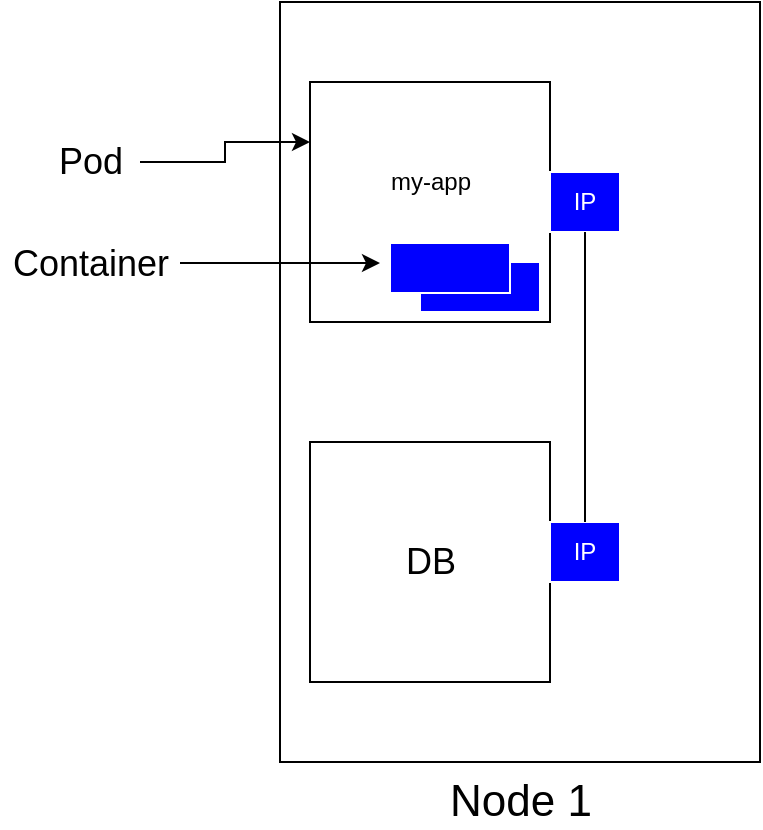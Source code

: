 <mxfile version="13.10.2" type="device" pages="10"><diagram id="nu_2Zt1Cgtsvin1xUG_d" name="Pod"><mxGraphModel dx="612" dy="1122" grid="1" gridSize="10" guides="1" tooltips="1" connect="1" arrows="1" fold="1" page="1" pageScale="1" pageWidth="1600" pageHeight="900" math="0" shadow="0"><root><mxCell id="0"/><mxCell id="1" parent="0"/><mxCell id="3uhYeeTE8cP2KNhEhZlW-1" value="" style="rounded=0;whiteSpace=wrap;html=1;" parent="1" vertex="1"><mxGeometry x="160" y="90" width="240" height="380" as="geometry"/></mxCell><mxCell id="3uhYeeTE8cP2KNhEhZlW-2" value="&lt;font style=&quot;font-size: 22px&quot;&gt;Node 1&lt;/font&gt;" style="text;html=1;align=center;verticalAlign=middle;resizable=0;points=[];autosize=1;" parent="1" vertex="1"><mxGeometry x="235" y="480" width="90" height="20" as="geometry"/></mxCell><mxCell id="3uhYeeTE8cP2KNhEhZlW-3" value="" style="rounded=0;whiteSpace=wrap;html=1;" parent="1" vertex="1"><mxGeometry x="175" y="310" width="120" height="120" as="geometry"/></mxCell><mxCell id="3uhYeeTE8cP2KNhEhZlW-4" value="" style="rounded=0;whiteSpace=wrap;html=1;" parent="1" vertex="1"><mxGeometry x="175" y="130" width="120" height="120" as="geometry"/></mxCell><mxCell id="3uhYeeTE8cP2KNhEhZlW-6" style="edgeStyle=orthogonalEdgeStyle;rounded=0;orthogonalLoop=1;jettySize=auto;html=1;entryX=0;entryY=0.25;entryDx=0;entryDy=0;" parent="1" source="3uhYeeTE8cP2KNhEhZlW-5" target="3uhYeeTE8cP2KNhEhZlW-4" edge="1"><mxGeometry relative="1" as="geometry"/></mxCell><mxCell id="3uhYeeTE8cP2KNhEhZlW-5" value="&lt;font style=&quot;font-size: 18px&quot;&gt;Pod&lt;/font&gt;" style="text;html=1;align=center;verticalAlign=middle;resizable=0;points=[];autosize=1;" parent="1" vertex="1"><mxGeometry x="40" y="160" width="50" height="20" as="geometry"/></mxCell><mxCell id="3uhYeeTE8cP2KNhEhZlW-8" value="my-app" style="text;html=1;align=center;verticalAlign=middle;resizable=0;points=[];autosize=1;" parent="1" vertex="1"><mxGeometry x="205" y="170" width="60" height="20" as="geometry"/></mxCell><mxCell id="3uhYeeTE8cP2KNhEhZlW-10" style="edgeStyle=orthogonalEdgeStyle;rounded=0;orthogonalLoop=1;jettySize=auto;html=1;" parent="1" source="3uhYeeTE8cP2KNhEhZlW-9" edge="1"><mxGeometry relative="1" as="geometry"><mxPoint x="210" y="220.5" as="targetPoint"/></mxGeometry></mxCell><mxCell id="3uhYeeTE8cP2KNhEhZlW-9" value="&lt;font style=&quot;font-size: 18px&quot;&gt;Container&lt;/font&gt;" style="text;html=1;align=center;verticalAlign=middle;resizable=0;points=[];autosize=1;" parent="1" vertex="1"><mxGeometry x="20" y="210.5" width="90" height="20" as="geometry"/></mxCell><mxCell id="3uhYeeTE8cP2KNhEhZlW-11" value="&lt;font style=&quot;font-size: 18px&quot;&gt;DB&lt;/font&gt;" style="text;html=1;align=center;verticalAlign=middle;resizable=0;points=[];autosize=1;" parent="1" vertex="1"><mxGeometry x="215" y="360" width="40" height="20" as="geometry"/></mxCell><mxCell id="3uhYeeTE8cP2KNhEhZlW-12" value="&lt;font color=&quot;#ffffff&quot;&gt;IP&lt;/font&gt;" style="rounded=0;whiteSpace=wrap;html=1;fillColor=#0000FF;strokeColor=#FFFFFF;" parent="1" vertex="1"><mxGeometry x="295" y="350" width="35" height="30" as="geometry"/></mxCell><mxCell id="3uhYeeTE8cP2KNhEhZlW-13" value="&lt;font color=&quot;#ffffff&quot;&gt;IP&lt;/font&gt;" style="rounded=0;whiteSpace=wrap;html=1;fillColor=#0000FF;strokeColor=#FFFFFF;" parent="1" vertex="1"><mxGeometry x="295" y="175" width="35" height="30" as="geometry"/></mxCell><mxCell id="3uhYeeTE8cP2KNhEhZlW-14" value="" style="endArrow=none;html=1;entryX=0.5;entryY=1;entryDx=0;entryDy=0;exitX=0.5;exitY=0;exitDx=0;exitDy=0;" parent="1" source="3uhYeeTE8cP2KNhEhZlW-12" target="3uhYeeTE8cP2KNhEhZlW-13" edge="1"><mxGeometry width="50" height="50" relative="1" as="geometry"><mxPoint x="160" y="590" as="sourcePoint"/><mxPoint x="210" y="540" as="targetPoint"/></mxGeometry></mxCell><mxCell id="3uhYeeTE8cP2KNhEhZlW-15" value="" style="rounded=0;whiteSpace=wrap;html=1;strokeColor=#FFFFFF;fillColor=#0000FF;" parent="1" vertex="1"><mxGeometry x="230" y="220" width="60" height="25" as="geometry"/></mxCell><mxCell id="3uhYeeTE8cP2KNhEhZlW-16" value="" style="rounded=0;whiteSpace=wrap;html=1;strokeColor=#FFFFFF;fillColor=#0000FF;" parent="1" vertex="1"><mxGeometry x="215" y="210.5" width="60" height="25" as="geometry"/></mxCell></root></mxGraphModel></diagram><diagram id="DpU-hu4Yz6LxIYIH7ikZ" name="Service Basic"><mxGraphModel dx="510" dy="860" grid="1" gridSize="10" guides="1" tooltips="1" connect="1" arrows="1" fold="1" page="1" pageScale="1" pageWidth="1600" pageHeight="900" math="0" shadow="0"><root><mxCell id="mchZzIzu-SMfeW62Yoym-0"/><mxCell id="mchZzIzu-SMfeW62Yoym-1" parent="mchZzIzu-SMfeW62Yoym-0"/><mxCell id="pC9WNcIZim0T3qKaktYi-0" value="" style="rounded=0;whiteSpace=wrap;html=1;" parent="mchZzIzu-SMfeW62Yoym-1" vertex="1"><mxGeometry x="160" y="90" width="240" height="380" as="geometry"/></mxCell><mxCell id="pC9WNcIZim0T3qKaktYi-1" value="&lt;font style=&quot;font-size: 22px&quot;&gt;Node 1&lt;/font&gt;" style="text;html=1;align=center;verticalAlign=middle;resizable=0;points=[];autosize=1;" parent="mchZzIzu-SMfeW62Yoym-1" vertex="1"><mxGeometry x="235" y="480" width="90" height="20" as="geometry"/></mxCell><mxCell id="pC9WNcIZim0T3qKaktYi-2" value="" style="rounded=0;whiteSpace=wrap;html=1;" parent="mchZzIzu-SMfeW62Yoym-1" vertex="1"><mxGeometry x="175" y="320" width="120" height="120" as="geometry"/></mxCell><mxCell id="pC9WNcIZim0T3qKaktYi-3" value="" style="rounded=0;whiteSpace=wrap;html=1;" parent="mchZzIzu-SMfeW62Yoym-1" vertex="1"><mxGeometry x="175" y="130" width="120" height="120" as="geometry"/></mxCell><mxCell id="pC9WNcIZim0T3qKaktYi-4" value="my-app" style="text;html=1;align=center;verticalAlign=middle;resizable=0;points=[];autosize=1;" parent="mchZzIzu-SMfeW62Yoym-1" vertex="1"><mxGeometry x="205" y="170" width="60" height="20" as="geometry"/></mxCell><mxCell id="pC9WNcIZim0T3qKaktYi-5" value="&lt;font style=&quot;font-size: 18px&quot;&gt;DB&lt;/font&gt;" style="text;html=1;align=center;verticalAlign=middle;resizable=0;points=[];autosize=1;" parent="mchZzIzu-SMfeW62Yoym-1" vertex="1"><mxGeometry x="215" y="380" width="40" height="20" as="geometry"/></mxCell><mxCell id="pC9WNcIZim0T3qKaktYi-6" value="&lt;font color=&quot;#ffffff&quot;&gt;Service&lt;/font&gt;" style="rounded=0;whiteSpace=wrap;html=1;fillColor=#0000FF;strokeColor=#FFFFFF;" parent="mchZzIzu-SMfeW62Yoym-1" vertex="1"><mxGeometry x="295" y="380" width="75" height="30" as="geometry"/></mxCell><mxCell id="pC9WNcIZim0T3qKaktYi-7" value="&lt;font color=&quot;#ffffff&quot;&gt;Service&lt;/font&gt;" style="rounded=0;whiteSpace=wrap;html=1;fillColor=#0000FF;strokeColor=#FFFFFF;" parent="mchZzIzu-SMfeW62Yoym-1" vertex="1"><mxGeometry x="295" y="200" width="75" height="30" as="geometry"/></mxCell><mxCell id="pC9WNcIZim0T3qKaktYi-8" value="" style="endArrow=none;html=1;entryX=0.5;entryY=1;entryDx=0;entryDy=0;exitX=0.5;exitY=0;exitDx=0;exitDy=0;" parent="mchZzIzu-SMfeW62Yoym-1" source="pC9WNcIZim0T3qKaktYi-6" target="pC9WNcIZim0T3qKaktYi-7" edge="1"><mxGeometry width="50" height="50" relative="1" as="geometry"><mxPoint x="160" y="590" as="sourcePoint"/><mxPoint x="210" y="540" as="targetPoint"/></mxGeometry></mxCell><mxCell id="pC9WNcIZim0T3qKaktYi-9" value="" style="rounded=0;whiteSpace=wrap;html=1;strokeColor=#FFFFFF;fillColor=#0000FF;" parent="mchZzIzu-SMfeW62Yoym-1" vertex="1"><mxGeometry x="230" y="220" width="60" height="25" as="geometry"/></mxCell><mxCell id="pC9WNcIZim0T3qKaktYi-10" value="" style="rounded=0;whiteSpace=wrap;html=1;strokeColor=#FFFFFF;fillColor=#0000FF;" parent="mchZzIzu-SMfeW62Yoym-1" vertex="1"><mxGeometry x="215" y="210.5" width="60" height="25" as="geometry"/></mxCell></root></mxGraphModel></diagram><diagram id="Hcn-A7_GYG-kb_t16brF" name="External-Ingress"><mxGraphModel dx="437" dy="737" grid="1" gridSize="10" guides="1" tooltips="1" connect="1" arrows="1" fold="1" page="1" pageScale="1" pageWidth="827" pageHeight="1169" math="0" shadow="0"><root><mxCell id="J1N5CHHCmE-gs4_7NwSk-0"/><mxCell id="J1N5CHHCmE-gs4_7NwSk-1" parent="J1N5CHHCmE-gs4_7NwSk-0"/><mxCell id="B8od2Dnh5m9Nza1yFN-H-0" value="" style="rounded=0;whiteSpace=wrap;html=1;" vertex="1" parent="J1N5CHHCmE-gs4_7NwSk-1"><mxGeometry x="160" y="90" width="240" height="380" as="geometry"/></mxCell><mxCell id="B8od2Dnh5m9Nza1yFN-H-1" value="&lt;font style=&quot;font-size: 22px&quot;&gt;Node 1&lt;/font&gt;" style="text;html=1;align=center;verticalAlign=middle;resizable=0;points=[];autosize=1;" vertex="1" parent="J1N5CHHCmE-gs4_7NwSk-1"><mxGeometry x="235" y="480" width="90" height="20" as="geometry"/></mxCell><mxCell id="B8od2Dnh5m9Nza1yFN-H-2" value="" style="rounded=0;whiteSpace=wrap;html=1;" vertex="1" parent="J1N5CHHCmE-gs4_7NwSk-1"><mxGeometry x="175" y="320" width="120" height="120" as="geometry"/></mxCell><mxCell id="B8od2Dnh5m9Nza1yFN-H-3" value="" style="rounded=0;whiteSpace=wrap;html=1;" vertex="1" parent="J1N5CHHCmE-gs4_7NwSk-1"><mxGeometry x="175" y="130" width="120" height="120" as="geometry"/></mxCell><mxCell id="B8od2Dnh5m9Nza1yFN-H-4" value="my-app" style="text;html=1;align=center;verticalAlign=middle;resizable=0;points=[];autosize=1;" vertex="1" parent="J1N5CHHCmE-gs4_7NwSk-1"><mxGeometry x="205" y="170" width="60" height="20" as="geometry"/></mxCell><mxCell id="B8od2Dnh5m9Nza1yFN-H-5" value="&lt;font style=&quot;font-size: 18px&quot;&gt;DB&lt;/font&gt;" style="text;html=1;align=center;verticalAlign=middle;resizable=0;points=[];autosize=1;" vertex="1" parent="J1N5CHHCmE-gs4_7NwSk-1"><mxGeometry x="215" y="380" width="40" height="20" as="geometry"/></mxCell><mxCell id="B8od2Dnh5m9Nza1yFN-H-6" value="&lt;font color=&quot;#ffffff&quot;&gt;Service&lt;/font&gt;" style="rounded=0;whiteSpace=wrap;html=1;fillColor=#0000FF;strokeColor=#FFFFFF;" vertex="1" parent="J1N5CHHCmE-gs4_7NwSk-1"><mxGeometry x="295" y="380" width="75" height="30" as="geometry"/></mxCell><mxCell id="B8od2Dnh5m9Nza1yFN-H-13" style="edgeStyle=orthogonalEdgeStyle;rounded=0;orthogonalLoop=1;jettySize=auto;html=1;exitX=0.5;exitY=0;exitDx=0;exitDy=0;entryX=0.5;entryY=1;entryDx=0;entryDy=0;endArrow=none;endFill=0;" edge="1" parent="J1N5CHHCmE-gs4_7NwSk-1" source="B8od2Dnh5m9Nza1yFN-H-7" target="B8od2Dnh5m9Nza1yFN-H-11"><mxGeometry relative="1" as="geometry"/></mxCell><mxCell id="B8od2Dnh5m9Nza1yFN-H-7" value="&lt;font color=&quot;#ffffff&quot;&gt;Service&lt;/font&gt;" style="rounded=0;whiteSpace=wrap;html=1;fillColor=#0000FF;strokeColor=#FFFFFF;" vertex="1" parent="J1N5CHHCmE-gs4_7NwSk-1"><mxGeometry x="295" y="200" width="75" height="30" as="geometry"/></mxCell><mxCell id="B8od2Dnh5m9Nza1yFN-H-8" value="" style="endArrow=none;html=1;entryX=0.5;entryY=1;entryDx=0;entryDy=0;exitX=0.5;exitY=0;exitDx=0;exitDy=0;" edge="1" parent="J1N5CHHCmE-gs4_7NwSk-1" source="B8od2Dnh5m9Nza1yFN-H-6" target="B8od2Dnh5m9Nza1yFN-H-7"><mxGeometry width="50" height="50" relative="1" as="geometry"><mxPoint x="160" y="590" as="sourcePoint"/><mxPoint x="210" y="540" as="targetPoint"/></mxGeometry></mxCell><mxCell id="B8od2Dnh5m9Nza1yFN-H-9" value="" style="rounded=0;whiteSpace=wrap;html=1;strokeColor=#FFFFFF;fillColor=#0000FF;" vertex="1" parent="J1N5CHHCmE-gs4_7NwSk-1"><mxGeometry x="230" y="220" width="60" height="25" as="geometry"/></mxCell><mxCell id="B8od2Dnh5m9Nza1yFN-H-10" value="" style="rounded=0;whiteSpace=wrap;html=1;strokeColor=#FFFFFF;fillColor=#0000FF;" vertex="1" parent="J1N5CHHCmE-gs4_7NwSk-1"><mxGeometry x="215" y="210.5" width="60" height="25" as="geometry"/></mxCell><mxCell id="B8od2Dnh5m9Nza1yFN-H-11" value="&lt;font color=&quot;#ffffff&quot;&gt;Ingress&lt;/font&gt;" style="rounded=0;whiteSpace=wrap;html=1;fillColor=#0000FF;strokeColor=#FFFFFF;" vertex="1" parent="J1N5CHHCmE-gs4_7NwSk-1"><mxGeometry x="295" y="70" width="75" height="30" as="geometry"/></mxCell></root></mxGraphModel></diagram><diagram id="7ZoqlEyhZZDHXbOmwBMS" name="Volumes"><mxGraphModel dx="1224" dy="2064" grid="1" gridSize="10" guides="1" tooltips="1" connect="1" arrows="1" fold="1" page="1" pageScale="1" pageWidth="1600" pageHeight="900" math="0" shadow="0"><root><mxCell id="GsITCcN7z3cml3QOR919-0"/><mxCell id="GsITCcN7z3cml3QOR919-1" parent="GsITCcN7z3cml3QOR919-0"/><mxCell id="MMTjJOnMmKFM3Hpi_VoZ-0" value="" style="rounded=0;whiteSpace=wrap;html=1;" parent="GsITCcN7z3cml3QOR919-1" vertex="1"><mxGeometry x="160" y="180" width="360" height="510" as="geometry"/></mxCell><mxCell id="MMTjJOnMmKFM3Hpi_VoZ-1" value="&lt;font style=&quot;font-size: 36px&quot;&gt;Node 1&lt;/font&gt;" style="text;html=1;align=center;verticalAlign=middle;resizable=0;points=[];autosize=1;" parent="GsITCcN7z3cml3QOR919-1" vertex="1"><mxGeometry x="260" y="695" width="130" height="30" as="geometry"/></mxCell><mxCell id="MMTjJOnMmKFM3Hpi_VoZ-2" value="" style="rounded=0;whiteSpace=wrap;html=1;" parent="GsITCcN7z3cml3QOR919-1" vertex="1"><mxGeometry x="180" y="437" width="120" height="120" as="geometry"/></mxCell><mxCell id="MMTjJOnMmKFM3Hpi_VoZ-3" value="" style="rounded=0;whiteSpace=wrap;html=1;" parent="GsITCcN7z3cml3QOR919-1" vertex="1"><mxGeometry x="180" y="230" width="120" height="120" as="geometry"/></mxCell><mxCell id="MMTjJOnMmKFM3Hpi_VoZ-6" value="my-app" style="text;html=1;align=center;verticalAlign=middle;resizable=0;points=[];autosize=1;" parent="GsITCcN7z3cml3QOR919-1" vertex="1"><mxGeometry x="215" y="270" width="60" height="20" as="geometry"/></mxCell><mxCell id="MMTjJOnMmKFM3Hpi_VoZ-9" value="&lt;font style=&quot;font-size: 18px&quot;&gt;DB&lt;/font&gt;" style="text;html=1;align=center;verticalAlign=middle;resizable=0;points=[];autosize=1;" parent="GsITCcN7z3cml3QOR919-1" vertex="1"><mxGeometry x="215" y="480" width="40" height="20" as="geometry"/></mxCell><mxCell id="MMTjJOnMmKFM3Hpi_VoZ-10" value="&lt;font color=&quot;#ffffff&quot;&gt;Service&lt;/font&gt;" style="rounded=0;whiteSpace=wrap;html=1;fillColor=#0000FF;strokeColor=#FFFFFF;" parent="GsITCcN7z3cml3QOR919-1" vertex="1"><mxGeometry x="300" y="460" width="75" height="30" as="geometry"/></mxCell><mxCell id="MMTjJOnMmKFM3Hpi_VoZ-11" value="&lt;font color=&quot;#ffffff&quot;&gt;Service&lt;/font&gt;" style="rounded=0;whiteSpace=wrap;html=1;fillColor=#0000FF;strokeColor=#FFFFFF;" parent="GsITCcN7z3cml3QOR919-1" vertex="1"><mxGeometry x="300" y="275" width="75" height="30" as="geometry"/></mxCell><mxCell id="MMTjJOnMmKFM3Hpi_VoZ-12" value="" style="endArrow=none;html=1;entryX=0.5;entryY=1;entryDx=0;entryDy=0;exitX=0.5;exitY=0;exitDx=0;exitDy=0;" parent="GsITCcN7z3cml3QOR919-1" source="MMTjJOnMmKFM3Hpi_VoZ-10" target="MMTjJOnMmKFM3Hpi_VoZ-11" edge="1"><mxGeometry width="50" height="50" relative="1" as="geometry"><mxPoint x="170" y="690" as="sourcePoint"/><mxPoint x="220" y="640" as="targetPoint"/></mxGeometry></mxCell><mxCell id="MMTjJOnMmKFM3Hpi_VoZ-13" value="" style="rounded=0;whiteSpace=wrap;html=1;strokeColor=#FFFFFF;fillColor=#0000FF;" parent="GsITCcN7z3cml3QOR919-1" vertex="1"><mxGeometry x="222.5" y="310" width="60" height="25" as="geometry"/></mxCell><mxCell id="MMTjJOnMmKFM3Hpi_VoZ-14" value="" style="rounded=0;whiteSpace=wrap;html=1;strokeColor=#FFFFFF;fillColor=#0000FF;" parent="GsITCcN7z3cml3QOR919-1" vertex="1"><mxGeometry x="210" y="305" width="60" height="25" as="geometry"/></mxCell><mxCell id="MMTjJOnMmKFM3Hpi_VoZ-18" style="edgeStyle=orthogonalEdgeStyle;rounded=0;orthogonalLoop=1;jettySize=auto;html=1;" parent="GsITCcN7z3cml3QOR919-1" source="MMTjJOnMmKFM3Hpi_VoZ-15" target="MMTjJOnMmKFM3Hpi_VoZ-16" edge="1"><mxGeometry relative="1" as="geometry"><Array as="points"><mxPoint x="248" y="622"/></Array></mxGeometry></mxCell><mxCell id="MMTjJOnMmKFM3Hpi_VoZ-20" style="edgeStyle=orthogonalEdgeStyle;rounded=0;orthogonalLoop=1;jettySize=auto;html=1;" parent="GsITCcN7z3cml3QOR919-1" source="MMTjJOnMmKFM3Hpi_VoZ-15" target="MMTjJOnMmKFM3Hpi_VoZ-19" edge="1"><mxGeometry relative="1" as="geometry"><Array as="points"><mxPoint x="340" y="570"/><mxPoint x="340" y="570"/></Array></mxGeometry></mxCell><mxCell id="MMTjJOnMmKFM3Hpi_VoZ-15" value="&lt;font color=&quot;#ffffff&quot;&gt;Volumes&lt;/font&gt;" style="rounded=0;whiteSpace=wrap;html=1;fillColor=#0000FF;strokeColor=#FFFFFF;" parent="GsITCcN7z3cml3QOR919-1" vertex="1"><mxGeometry x="207.5" y="557" width="75" height="30" as="geometry"/></mxCell><mxCell id="MMTjJOnMmKFM3Hpi_VoZ-16" value="" style="pointerEvents=1;shadow=0;dashed=0;html=1;strokeColor=none;fillColor=#505050;labelPosition=center;verticalLabelPosition=bottom;verticalAlign=top;outlineConnect=0;align=center;shape=mxgraph.office.devices.hard_disk;" parent="GsITCcN7z3cml3QOR919-1" vertex="1"><mxGeometry x="390" y="580" width="80" height="104" as="geometry"/></mxCell><mxCell id="MMTjJOnMmKFM3Hpi_VoZ-17" value="&lt;font style=&quot;font-size: 22px&quot;&gt;local&lt;/font&gt;" style="text;html=1;align=center;verticalAlign=middle;resizable=0;points=[];autosize=1;" parent="GsITCcN7z3cml3QOR919-1" vertex="1"><mxGeometry x="330" y="650" width="60" height="20" as="geometry"/></mxCell><mxCell id="MMTjJOnMmKFM3Hpi_VoZ-19" value="" style="pointerEvents=1;shadow=0;dashed=0;html=1;strokeColor=none;fillColor=#505050;labelPosition=center;verticalLabelPosition=bottom;verticalAlign=top;outlineConnect=0;align=center;shape=mxgraph.office.devices.hard_disk;" parent="GsITCcN7z3cml3QOR919-1" vertex="1"><mxGeometry x="600" y="454" width="90" height="116" as="geometry"/></mxCell><mxCell id="MMTjJOnMmKFM3Hpi_VoZ-21" value="&lt;font style=&quot;font-size: 28px&quot;&gt;remote&lt;/font&gt;" style="text;html=1;align=center;verticalAlign=middle;resizable=0;points=[];autosize=1;" parent="GsITCcN7z3cml3QOR919-1" vertex="1"><mxGeometry x="590" y="590" width="100" height="20" as="geometry"/></mxCell></root></mxGraphModel></diagram><diagram id="LXIP9cKPWBfdaW9wAI9B" name="Service Replica"><mxGraphModel dx="306" dy="516" grid="1" gridSize="10" guides="1" tooltips="1" connect="1" arrows="1" fold="1" page="1" pageScale="1" pageWidth="827" pageHeight="1169" math="0" shadow="0"><root><mxCell id="qIaUBQhqLRTQ4XSANNOQ-0"/><mxCell id="qIaUBQhqLRTQ4XSANNOQ-1" parent="qIaUBQhqLRTQ4XSANNOQ-0"/><mxCell id="qIaUBQhqLRTQ4XSANNOQ-18" value="" style="rounded=0;whiteSpace=wrap;html=1;" parent="qIaUBQhqLRTQ4XSANNOQ-1" vertex="1"><mxGeometry x="380" y="90" width="190" height="380" as="geometry"/></mxCell><mxCell id="qIaUBQhqLRTQ4XSANNOQ-2" value="" style="rounded=0;whiteSpace=wrap;html=1;" parent="qIaUBQhqLRTQ4XSANNOQ-1" vertex="1"><mxGeometry x="160" y="90" width="190" height="380" as="geometry"/></mxCell><mxCell id="qIaUBQhqLRTQ4XSANNOQ-3" value="&lt;font style=&quot;font-size: 22px&quot;&gt;Node 1&lt;/font&gt;" style="text;html=1;align=center;verticalAlign=middle;resizable=0;points=[];autosize=1;" parent="qIaUBQhqLRTQ4XSANNOQ-1" vertex="1"><mxGeometry x="235" y="480" width="90" height="20" as="geometry"/></mxCell><mxCell id="qIaUBQhqLRTQ4XSANNOQ-4" value="" style="rounded=0;whiteSpace=wrap;html=1;" parent="qIaUBQhqLRTQ4XSANNOQ-1" vertex="1"><mxGeometry x="175" y="310" width="120" height="120" as="geometry"/></mxCell><mxCell id="qIaUBQhqLRTQ4XSANNOQ-5" value="" style="rounded=0;whiteSpace=wrap;html=1;" parent="qIaUBQhqLRTQ4XSANNOQ-1" vertex="1"><mxGeometry x="175" y="130" width="120" height="120" as="geometry"/></mxCell><mxCell id="qIaUBQhqLRTQ4XSANNOQ-6" style="edgeStyle=orthogonalEdgeStyle;rounded=0;orthogonalLoop=1;jettySize=auto;html=1;entryX=0;entryY=0.25;entryDx=0;entryDy=0;" parent="qIaUBQhqLRTQ4XSANNOQ-1" source="qIaUBQhqLRTQ4XSANNOQ-7" target="qIaUBQhqLRTQ4XSANNOQ-5" edge="1"><mxGeometry relative="1" as="geometry"/></mxCell><mxCell id="qIaUBQhqLRTQ4XSANNOQ-7" value="&lt;font style=&quot;font-size: 18px&quot;&gt;Pod&lt;/font&gt;" style="text;html=1;align=center;verticalAlign=middle;resizable=0;points=[];autosize=1;" parent="qIaUBQhqLRTQ4XSANNOQ-1" vertex="1"><mxGeometry x="40" y="160" width="50" height="20" as="geometry"/></mxCell><mxCell id="qIaUBQhqLRTQ4XSANNOQ-8" value="my-app" style="text;html=1;align=center;verticalAlign=middle;resizable=0;points=[];autosize=1;" parent="qIaUBQhqLRTQ4XSANNOQ-1" vertex="1"><mxGeometry x="205" y="170" width="60" height="20" as="geometry"/></mxCell><mxCell id="qIaUBQhqLRTQ4XSANNOQ-9" style="edgeStyle=orthogonalEdgeStyle;rounded=0;orthogonalLoop=1;jettySize=auto;html=1;" parent="qIaUBQhqLRTQ4XSANNOQ-1" edge="1"><mxGeometry relative="1" as="geometry"><mxPoint x="110" y="220.5" as="sourcePoint"/><mxPoint x="210" y="220.5" as="targetPoint"/></mxGeometry></mxCell><mxCell id="qIaUBQhqLRTQ4XSANNOQ-10" value="&lt;font style=&quot;font-size: 18px&quot;&gt;DB&lt;/font&gt;" style="text;html=1;align=center;verticalAlign=middle;resizable=0;points=[];autosize=1;" parent="qIaUBQhqLRTQ4XSANNOQ-1" vertex="1"><mxGeometry x="215" y="360" width="40" height="20" as="geometry"/></mxCell><mxCell id="qIaUBQhqLRTQ4XSANNOQ-11" value="&lt;font color=&quot;#ffffff&quot;&gt;Service&lt;/font&gt;" style="rounded=0;whiteSpace=wrap;html=1;fillColor=#0000FF;strokeColor=#FFFFFF;" parent="qIaUBQhqLRTQ4XSANNOQ-1" vertex="1"><mxGeometry x="325" y="340" width="75" height="30" as="geometry"/></mxCell><mxCell id="qIaUBQhqLRTQ4XSANNOQ-12" value="&lt;font color=&quot;#ffffff&quot;&gt;Service&lt;/font&gt;" style="rounded=0;whiteSpace=wrap;html=1;fillColor=#0000FF;strokeColor=#FFFFFF;" parent="qIaUBQhqLRTQ4XSANNOQ-1" vertex="1"><mxGeometry x="325" y="170" width="75" height="30" as="geometry"/></mxCell><mxCell id="qIaUBQhqLRTQ4XSANNOQ-13" value="" style="endArrow=none;html=1;entryX=0.5;entryY=1;entryDx=0;entryDy=0;exitX=0.5;exitY=0;exitDx=0;exitDy=0;" parent="qIaUBQhqLRTQ4XSANNOQ-1" source="qIaUBQhqLRTQ4XSANNOQ-11" target="qIaUBQhqLRTQ4XSANNOQ-12" edge="1"><mxGeometry width="50" height="50" relative="1" as="geometry"><mxPoint x="160" y="590" as="sourcePoint"/><mxPoint x="210" y="540" as="targetPoint"/></mxGeometry></mxCell><mxCell id="qIaUBQhqLRTQ4XSANNOQ-14" value="" style="rounded=0;whiteSpace=wrap;html=1;strokeColor=#FFFFFF;fillColor=#0000FF;" parent="qIaUBQhqLRTQ4XSANNOQ-1" vertex="1"><mxGeometry x="230" y="220" width="60" height="25" as="geometry"/></mxCell><mxCell id="qIaUBQhqLRTQ4XSANNOQ-15" value="" style="rounded=0;whiteSpace=wrap;html=1;strokeColor=#FFFFFF;fillColor=#0000FF;" parent="qIaUBQhqLRTQ4XSANNOQ-1" vertex="1"><mxGeometry x="215" y="210.5" width="60" height="25" as="geometry"/></mxCell><mxCell id="qIaUBQhqLRTQ4XSANNOQ-16" value="" style="endArrow=none;html=1;exitX=1;exitY=0.5;exitDx=0;exitDy=0;entryX=0;entryY=0.5;entryDx=0;entryDy=0;" parent="qIaUBQhqLRTQ4XSANNOQ-1" source="qIaUBQhqLRTQ4XSANNOQ-5" target="qIaUBQhqLRTQ4XSANNOQ-12" edge="1"><mxGeometry width="50" height="50" relative="1" as="geometry"><mxPoint x="370" y="150" as="sourcePoint"/><mxPoint x="420" y="100" as="targetPoint"/></mxGeometry></mxCell><mxCell id="qIaUBQhqLRTQ4XSANNOQ-17" value="" style="endArrow=none;html=1;exitX=1;exitY=0.5;exitDx=0;exitDy=0;entryX=0;entryY=0.75;entryDx=0;entryDy=0;" parent="qIaUBQhqLRTQ4XSANNOQ-1" source="qIaUBQhqLRTQ4XSANNOQ-4" target="qIaUBQhqLRTQ4XSANNOQ-11" edge="1"><mxGeometry width="50" height="50" relative="1" as="geometry"><mxPoint x="305" y="200" as="sourcePoint"/><mxPoint x="335" y="195" as="targetPoint"/></mxGeometry></mxCell><mxCell id="qIaUBQhqLRTQ4XSANNOQ-19" value="my-app" style="rounded=0;whiteSpace=wrap;html=1;" parent="qIaUBQhqLRTQ4XSANNOQ-1" vertex="1"><mxGeometry x="440" y="130" width="120" height="120" as="geometry"/></mxCell><mxCell id="qIaUBQhqLRTQ4XSANNOQ-20" value="DB" style="rounded=0;whiteSpace=wrap;html=1;" parent="qIaUBQhqLRTQ4XSANNOQ-1" vertex="1"><mxGeometry x="440" y="320" width="120" height="120" as="geometry"/></mxCell><mxCell id="qIaUBQhqLRTQ4XSANNOQ-21" value="" style="endArrow=none;html=1;entryX=0;entryY=0.5;entryDx=0;entryDy=0;exitX=1;exitY=0.25;exitDx=0;exitDy=0;" parent="qIaUBQhqLRTQ4XSANNOQ-1" source="qIaUBQhqLRTQ4XSANNOQ-12" target="qIaUBQhqLRTQ4XSANNOQ-19" edge="1"><mxGeometry width="50" height="50" relative="1" as="geometry"><mxPoint x="400" y="300" as="sourcePoint"/><mxPoint x="450" y="250" as="targetPoint"/></mxGeometry></mxCell><mxCell id="qIaUBQhqLRTQ4XSANNOQ-23" value="" style="endArrow=none;html=1;entryX=-0.008;entryY=0.317;entryDx=0;entryDy=0;entryPerimeter=0;exitX=1;exitY=0.5;exitDx=0;exitDy=0;" parent="qIaUBQhqLRTQ4XSANNOQ-1" source="qIaUBQhqLRTQ4XSANNOQ-11" target="qIaUBQhqLRTQ4XSANNOQ-20" edge="1"><mxGeometry width="50" height="50" relative="1" as="geometry"><mxPoint x="360" y="600" as="sourcePoint"/><mxPoint x="410" y="550" as="targetPoint"/></mxGeometry></mxCell><mxCell id="qIaUBQhqLRTQ4XSANNOQ-24" value="&lt;font style=&quot;font-size: 22px&quot;&gt;Node 2&lt;/font&gt;" style="text;html=1;align=center;verticalAlign=middle;resizable=0;points=[];autosize=1;" parent="qIaUBQhqLRTQ4XSANNOQ-1" vertex="1"><mxGeometry x="440" y="480" width="90" height="20" as="geometry"/></mxCell><mxCell id="qIaUBQhqLRTQ4XSANNOQ-25" value="&lt;font style=&quot;font-size: 18px&quot;&gt;Container&lt;/font&gt;" style="text;html=1;align=center;verticalAlign=middle;resizable=0;points=[];autosize=1;" parent="qIaUBQhqLRTQ4XSANNOQ-1" vertex="1"><mxGeometry x="20" y="210.5" width="90" height="20" as="geometry"/></mxCell></root></mxGraphModel></diagram><diagram id="EmsyyhSkN7yY-nbCB1xz" name="Deployment"><mxGraphModel dx="1518" dy="825" grid="1" gridSize="10" guides="1" tooltips="1" connect="1" arrows="1" fold="1" page="1" pageScale="1" pageWidth="827" pageHeight="1169" math="0" shadow="0"><root><mxCell id="CwDOPeyT2Fo9PLiR1JPY-0"/><mxCell id="CwDOPeyT2Fo9PLiR1JPY-1" parent="CwDOPeyT2Fo9PLiR1JPY-0"/><mxCell id="JYI2WD3iF1szIlzqhehb-0" value="" style="rounded=0;whiteSpace=wrap;html=1;" vertex="1" parent="CwDOPeyT2Fo9PLiR1JPY-1"><mxGeometry x="380" y="90" width="190" height="380" as="geometry"/></mxCell><mxCell id="JYI2WD3iF1szIlzqhehb-1" value="" style="rounded=0;whiteSpace=wrap;html=1;" vertex="1" parent="CwDOPeyT2Fo9PLiR1JPY-1"><mxGeometry x="160" y="90" width="190" height="380" as="geometry"/></mxCell><mxCell id="JYI2WD3iF1szIlzqhehb-2" value="&lt;font style=&quot;font-size: 22px&quot;&gt;Node 1&lt;/font&gt;" style="text;html=1;align=center;verticalAlign=middle;resizable=0;points=[];autosize=1;" vertex="1" parent="CwDOPeyT2Fo9PLiR1JPY-1"><mxGeometry x="235" y="480" width="90" height="20" as="geometry"/></mxCell><mxCell id="JYI2WD3iF1szIlzqhehb-3" value="" style="rounded=0;whiteSpace=wrap;html=1;" vertex="1" parent="CwDOPeyT2Fo9PLiR1JPY-1"><mxGeometry x="175" y="300" width="120" height="120" as="geometry"/></mxCell><mxCell id="JYI2WD3iF1szIlzqhehb-4" value="" style="rounded=0;whiteSpace=wrap;html=1;" vertex="1" parent="CwDOPeyT2Fo9PLiR1JPY-1"><mxGeometry x="175" y="130" width="120" height="120" as="geometry"/></mxCell><mxCell id="JYI2WD3iF1szIlzqhehb-7" value="my-app" style="text;html=1;align=center;verticalAlign=middle;resizable=0;points=[];autosize=1;" vertex="1" parent="CwDOPeyT2Fo9PLiR1JPY-1"><mxGeometry x="205" y="170" width="60" height="20" as="geometry"/></mxCell><mxCell id="JYI2WD3iF1szIlzqhehb-9" value="&lt;font style=&quot;font-size: 18px&quot;&gt;DB&lt;/font&gt;" style="text;html=1;align=center;verticalAlign=middle;resizable=0;points=[];autosize=1;" vertex="1" parent="CwDOPeyT2Fo9PLiR1JPY-1"><mxGeometry x="215" y="360" width="40" height="20" as="geometry"/></mxCell><mxCell id="JYI2WD3iF1szIlzqhehb-10" value="&lt;font color=&quot;#ffffff&quot;&gt;Service&lt;/font&gt;" style="rounded=0;whiteSpace=wrap;html=1;fillColor=#0000FF;strokeColor=#FFFFFF;" vertex="1" parent="CwDOPeyT2Fo9PLiR1JPY-1"><mxGeometry x="325" y="320" width="75" height="30" as="geometry"/></mxCell><mxCell id="JYI2WD3iF1szIlzqhehb-11" value="&lt;font color=&quot;#ffffff&quot;&gt;Service&lt;/font&gt;" style="rounded=0;whiteSpace=wrap;html=1;fillColor=#0000FF;strokeColor=#FFFFFF;" vertex="1" parent="CwDOPeyT2Fo9PLiR1JPY-1"><mxGeometry x="325" y="170" width="75" height="30" as="geometry"/></mxCell><mxCell id="JYI2WD3iF1szIlzqhehb-12" value="" style="endArrow=none;html=1;entryX=0.5;entryY=1;entryDx=0;entryDy=0;exitX=0.5;exitY=0;exitDx=0;exitDy=0;" edge="1" parent="CwDOPeyT2Fo9PLiR1JPY-1" source="JYI2WD3iF1szIlzqhehb-10" target="JYI2WD3iF1szIlzqhehb-11"><mxGeometry width="50" height="50" relative="1" as="geometry"><mxPoint x="160" y="590" as="sourcePoint"/><mxPoint x="210" y="540" as="targetPoint"/></mxGeometry></mxCell><mxCell id="JYI2WD3iF1szIlzqhehb-13" value="" style="rounded=0;whiteSpace=wrap;html=1;strokeColor=#FFFFFF;fillColor=#0000FF;" vertex="1" parent="CwDOPeyT2Fo9PLiR1JPY-1"><mxGeometry x="230" y="220" width="60" height="25" as="geometry"/></mxCell><mxCell id="JYI2WD3iF1szIlzqhehb-14" value="" style="rounded=0;whiteSpace=wrap;html=1;strokeColor=#FFFFFF;fillColor=#0000FF;" vertex="1" parent="CwDOPeyT2Fo9PLiR1JPY-1"><mxGeometry x="215" y="210.5" width="60" height="25" as="geometry"/></mxCell><mxCell id="JYI2WD3iF1szIlzqhehb-15" value="" style="endArrow=none;html=1;exitX=1;exitY=0.5;exitDx=0;exitDy=0;entryX=0;entryY=0.5;entryDx=0;entryDy=0;" edge="1" parent="CwDOPeyT2Fo9PLiR1JPY-1" source="JYI2WD3iF1szIlzqhehb-4" target="JYI2WD3iF1szIlzqhehb-11"><mxGeometry width="50" height="50" relative="1" as="geometry"><mxPoint x="370" y="150" as="sourcePoint"/><mxPoint x="420" y="100" as="targetPoint"/></mxGeometry></mxCell><mxCell id="JYI2WD3iF1szIlzqhehb-16" value="" style="endArrow=none;html=1;exitX=1;exitY=0.5;exitDx=0;exitDy=0;entryX=0;entryY=0.75;entryDx=0;entryDy=0;" edge="1" parent="CwDOPeyT2Fo9PLiR1JPY-1" source="JYI2WD3iF1szIlzqhehb-3" target="JYI2WD3iF1szIlzqhehb-10"><mxGeometry width="50" height="50" relative="1" as="geometry"><mxPoint x="305" y="200" as="sourcePoint"/><mxPoint x="335" y="195" as="targetPoint"/></mxGeometry></mxCell><mxCell id="JYI2WD3iF1szIlzqhehb-17" value="my-app" style="rounded=0;whiteSpace=wrap;html=1;" vertex="1" parent="CwDOPeyT2Fo9PLiR1JPY-1"><mxGeometry x="440" y="130" width="120" height="120" as="geometry"/></mxCell><mxCell id="JYI2WD3iF1szIlzqhehb-18" value="DB" style="rounded=0;whiteSpace=wrap;html=1;" vertex="1" parent="CwDOPeyT2Fo9PLiR1JPY-1"><mxGeometry x="440" y="300" width="120" height="120" as="geometry"/></mxCell><mxCell id="JYI2WD3iF1szIlzqhehb-19" value="" style="endArrow=none;html=1;entryX=0;entryY=0.5;entryDx=0;entryDy=0;exitX=1;exitY=0.25;exitDx=0;exitDy=0;" edge="1" parent="CwDOPeyT2Fo9PLiR1JPY-1" source="JYI2WD3iF1szIlzqhehb-11" target="JYI2WD3iF1szIlzqhehb-17"><mxGeometry width="50" height="50" relative="1" as="geometry"><mxPoint x="400" y="300" as="sourcePoint"/><mxPoint x="450" y="250" as="targetPoint"/></mxGeometry></mxCell><mxCell id="JYI2WD3iF1szIlzqhehb-20" value="" style="endArrow=none;html=1;entryX=0;entryY=0.5;entryDx=0;entryDy=0;exitX=1;exitY=0.5;exitDx=0;exitDy=0;" edge="1" parent="CwDOPeyT2Fo9PLiR1JPY-1" source="JYI2WD3iF1szIlzqhehb-10" target="JYI2WD3iF1szIlzqhehb-18"><mxGeometry width="50" height="50" relative="1" as="geometry"><mxPoint x="360" y="600" as="sourcePoint"/><mxPoint x="410" y="550" as="targetPoint"/></mxGeometry></mxCell><mxCell id="JYI2WD3iF1szIlzqhehb-21" value="&lt;font style=&quot;font-size: 22px&quot;&gt;Node 2&lt;/font&gt;" style="text;html=1;align=center;verticalAlign=middle;resizable=0;points=[];autosize=1;" vertex="1" parent="CwDOPeyT2Fo9PLiR1JPY-1"><mxGeometry x="440" y="480" width="90" height="20" as="geometry"/></mxCell><mxCell id="JYI2WD3iF1szIlzqhehb-23" value="&lt;font color=&quot;#ffffff&quot;&gt;Deployment&lt;/font&gt;" style="rounded=0;whiteSpace=wrap;html=1;strokeColor=#FFFFFF;fillColor=#0000FF;" vertex="1" parent="CwDOPeyT2Fo9PLiR1JPY-1"><mxGeometry x="295" y="100" width="145" height="25" as="geometry"/></mxCell><mxCell id="JYI2WD3iF1szIlzqhehb-24" value="&lt;font color=&quot;#ffffff&quot;&gt;StatefulSet&lt;/font&gt;" style="rounded=0;whiteSpace=wrap;html=1;strokeColor=#FFFFFF;fillColor=#0000FF;" vertex="1" parent="CwDOPeyT2Fo9PLiR1JPY-1"><mxGeometry x="290" y="430" width="145" height="25" as="geometry"/></mxCell></root></mxGraphModel></diagram><diagram id="-BQq00M7MLoSiFtytl1m" name="Main Architecture"><mxGraphModel dx="306" dy="516" grid="1" gridSize="10" guides="1" tooltips="1" connect="1" arrows="1" fold="1" page="1" pageScale="1" pageWidth="827" pageHeight="1169" math="0" shadow="0"><root><mxCell id="H1MRlDNJi2BUI63pXiIy-0"/><mxCell id="H1MRlDNJi2BUI63pXiIy-1" parent="H1MRlDNJi2BUI63pXiIy-0"/><mxCell id="H1MRlDNJi2BUI63pXiIy-9" value="" style="rounded=0;whiteSpace=wrap;html=1;fillColor=#FFFFFF;" parent="H1MRlDNJi2BUI63pXiIy-1" vertex="1"><mxGeometry x="390" y="60" width="120" height="220" as="geometry"/></mxCell><mxCell id="H1MRlDNJi2BUI63pXiIy-3" value="" style="rounded=0;whiteSpace=wrap;html=1;fillColor=#FFFFFF;" parent="H1MRlDNJi2BUI63pXiIy-1" vertex="1"><mxGeometry x="60" y="110" width="140" height="310" as="geometry"/></mxCell><mxCell id="H1MRlDNJi2BUI63pXiIy-4" value="" style="rounded=0;whiteSpace=wrap;html=1;fillColor=#FFFFFF;" parent="H1MRlDNJi2BUI63pXiIy-1" vertex="1"><mxGeometry x="240" y="60" width="120" height="220" as="geometry"/></mxCell><mxCell id="H1MRlDNJi2BUI63pXiIy-6" value="" style="html=1;dashed=0;whitespace=wrap;fillColor=#2875E2;strokeColor=#ffffff;points=[[0.005,0.63,0],[0.1,0.2,0],[0.9,0.2,0],[0.5,0,0],[0.995,0.63,0],[0.72,0.99,0],[0.5,1,0],[0.28,0.99,0]];shape=mxgraph.kubernetes.icon;prIcon=node" parent="H1MRlDNJi2BUI63pXiIy-1" vertex="1"><mxGeometry x="257.5" y="190" width="85" height="70" as="geometry"/></mxCell><mxCell id="H1MRlDNJi2BUI63pXiIy-7" value="node" style="text;html=1;align=center;verticalAlign=middle;resizable=0;points=[];autosize=1;" parent="H1MRlDNJi2BUI63pXiIy-1" vertex="1"><mxGeometry x="280" y="260" width="40" height="20" as="geometry"/></mxCell><mxCell id="H1MRlDNJi2BUI63pXiIy-8" value="" style="html=1;dashed=0;whitespace=wrap;fillColor=#2875E2;strokeColor=#ffffff;points=[[0.005,0.63,0],[0.1,0.2,0],[0.9,0.2,0],[0.5,0,0],[0.995,0.63,0],[0.72,0.99,0],[0.5,1,0],[0.28,0.99,0]];shape=mxgraph.kubernetes.icon;prIcon=node" parent="H1MRlDNJi2BUI63pXiIy-1" vertex="1"><mxGeometry x="410" y="190" width="85" height="70" as="geometry"/></mxCell><mxCell id="H1MRlDNJi2BUI63pXiIy-10" value="node" style="text;html=1;align=center;verticalAlign=middle;resizable=0;points=[];autosize=1;" parent="H1MRlDNJi2BUI63pXiIy-1" vertex="1"><mxGeometry x="432.5" y="260" width="40" height="20" as="geometry"/></mxCell><mxCell id="H1MRlDNJi2BUI63pXiIy-11" value="" style="html=1;dashed=0;whitespace=wrap;fillColor=#2875E2;strokeColor=#ffffff;points=[[0.005,0.63,0],[0.1,0.2,0],[0.9,0.2,0],[0.5,0,0],[0.995,0.63,0],[0.72,0.99,0],[0.5,1,0],[0.28,0.99,0]];shape=mxgraph.kubernetes.icon;prIcon=master" parent="H1MRlDNJi2BUI63pXiIy-1" vertex="1"><mxGeometry x="85" y="310" width="90" height="90" as="geometry"/></mxCell><mxCell id="H1MRlDNJi2BUI63pXiIy-12" value="master" style="text;html=1;align=center;verticalAlign=middle;resizable=0;points=[];autosize=1;" parent="H1MRlDNJi2BUI63pXiIy-1" vertex="1"><mxGeometry x="105" y="400" width="50" height="20" as="geometry"/></mxCell></root></mxGraphModel></diagram><diagram id="gfEhpK8jfBso2BxU3OF_" name="Cluster Architecture"><mxGraphModel dx="1038" dy="548" grid="1" gridSize="10" guides="1" tooltips="1" connect="1" arrows="1" fold="1" page="1" pageScale="1" pageWidth="827" pageHeight="1169" math="0" shadow="0"><root><mxCell id="0eplZCbmy1hKwfHBDJKm-0"/><mxCell id="0eplZCbmy1hKwfHBDJKm-1" parent="0eplZCbmy1hKwfHBDJKm-0"/><mxCell id="0eplZCbmy1hKwfHBDJKm-8" value="" style="rounded=0;whiteSpace=wrap;html=1;strokeColor=#000000;fillColor=#FFFFFF;" parent="0eplZCbmy1hKwfHBDJKm-1" vertex="1"><mxGeometry x="80" y="440" width="140" height="250" as="geometry"/></mxCell><mxCell id="0eplZCbmy1hKwfHBDJKm-10" value="" style="rounded=0;whiteSpace=wrap;html=1;strokeColor=#000000;fillColor=#FFFFFF;" parent="0eplZCbmy1hKwfHBDJKm-1" vertex="1"><mxGeometry x="90" y="450" width="40" height="41" as="geometry"/></mxCell><mxCell id="0eplZCbmy1hKwfHBDJKm-2" value="" style="rounded=0;whiteSpace=wrap;html=1;strokeColor=#000000;fillColor=#FFFFFF;" parent="0eplZCbmy1hKwfHBDJKm-1" vertex="1"><mxGeometry x="140" y="100" width="140" height="260" as="geometry"/></mxCell><mxCell id="0eplZCbmy1hKwfHBDJKm-3" value="&lt;font color=&quot;#ffffff&quot;&gt;Api Server&lt;/font&gt;" style="rounded=0;whiteSpace=wrap;html=1;strokeColor=#000000;fillColor=#007FFF;" parent="0eplZCbmy1hKwfHBDJKm-1" vertex="1"><mxGeometry x="150" y="110" width="120" height="40" as="geometry"/></mxCell><mxCell id="0eplZCbmy1hKwfHBDJKm-4" value="&lt;font color=&quot;#ffffff&quot;&gt;Scheduler&lt;/font&gt;" style="rounded=0;whiteSpace=wrap;html=1;strokeColor=#000000;fillColor=#007FFF;" parent="0eplZCbmy1hKwfHBDJKm-1" vertex="1"><mxGeometry x="150" y="160" width="120" height="40" as="geometry"/></mxCell><mxCell id="0eplZCbmy1hKwfHBDJKm-5" value="&lt;font color=&quot;#ffffff&quot;&gt;Controller manager&lt;/font&gt;" style="rounded=0;whiteSpace=wrap;html=1;strokeColor=#000000;fillColor=#007FFF;" parent="0eplZCbmy1hKwfHBDJKm-1" vertex="1"><mxGeometry x="150" y="210" width="120" height="40" as="geometry"/></mxCell><mxCell id="0eplZCbmy1hKwfHBDJKm-6" value="&lt;font color=&quot;#ffffff&quot;&gt;etcd&lt;/font&gt;" style="rounded=0;whiteSpace=wrap;html=1;strokeColor=#000000;fillColor=#007FFF;" parent="0eplZCbmy1hKwfHBDJKm-1" vertex="1"><mxGeometry x="150" y="260" width="120" height="40" as="geometry"/></mxCell><mxCell id="0eplZCbmy1hKwfHBDJKm-7" value="&lt;font color=&quot;#ffffff&quot;&gt;master&lt;/font&gt;" style="rounded=0;whiteSpace=wrap;html=1;strokeColor=#000000;fillColor=#007FFF;" parent="0eplZCbmy1hKwfHBDJKm-1" vertex="1"><mxGeometry x="180" y="340" width="60" height="20" as="geometry"/></mxCell><mxCell id="0eplZCbmy1hKwfHBDJKm-9" value="" style="aspect=fixed;html=1;points=[];align=center;image;fontSize=12;image=img/lib/mscae/Docker.svg;strokeColor=#000000;fillColor=#FFFFFF;" parent="0eplZCbmy1hKwfHBDJKm-1" vertex="1"><mxGeometry x="90" y="455.5" width="36.59" height="30" as="geometry"/></mxCell><mxCell id="0eplZCbmy1hKwfHBDJKm-13" value="" style="rounded=0;whiteSpace=wrap;html=1;strokeColor=#000000;fillColor=#FFFFFF;" parent="0eplZCbmy1hKwfHBDJKm-1" vertex="1"><mxGeometry x="90" y="510" width="40" height="41" as="geometry"/></mxCell><mxCell id="0eplZCbmy1hKwfHBDJKm-14" value="" style="aspect=fixed;html=1;points=[];align=center;image;fontSize=12;image=img/lib/mscae/Docker.svg;strokeColor=#000000;fillColor=#FFFFFF;" parent="0eplZCbmy1hKwfHBDJKm-1" vertex="1"><mxGeometry x="90" y="515.5" width="36.59" height="30" as="geometry"/></mxCell><mxCell id="0eplZCbmy1hKwfHBDJKm-15" value="" style="rounded=0;whiteSpace=wrap;html=1;strokeColor=#000000;fillColor=#FFFFFF;" parent="0eplZCbmy1hKwfHBDJKm-1" vertex="1"><mxGeometry x="168.29" y="474.5" width="40" height="41" as="geometry"/></mxCell><mxCell id="0eplZCbmy1hKwfHBDJKm-16" value="" style="aspect=fixed;html=1;points=[];align=center;image;fontSize=12;image=img/lib/mscae/Docker.svg;strokeColor=#000000;fillColor=#FFFFFF;" parent="0eplZCbmy1hKwfHBDJKm-1" vertex="1"><mxGeometry x="170" y="480" width="36.59" height="30" as="geometry"/></mxCell><mxCell id="0eplZCbmy1hKwfHBDJKm-17" value="" style="html=1;dashed=0;whitespace=wrap;fillColor=#2875E2;strokeColor=#ffffff;points=[[0.005,0.63,0],[0.1,0.2,0],[0.9,0.2,0],[0.5,0,0],[0.995,0.63,0],[0.72,0.99,0],[0.5,1,0],[0.28,0.99,0]];shape=mxgraph.kubernetes.icon;prIcon=kubelet" parent="0eplZCbmy1hKwfHBDJKm-1" vertex="1"><mxGeometry x="163.29" y="590" width="50" height="48" as="geometry"/></mxCell><mxCell id="0eplZCbmy1hKwfHBDJKm-18" value="&lt;font color=&quot;#ffffff&quot;&gt;node&lt;/font&gt;" style="rounded=0;whiteSpace=wrap;html=1;strokeColor=#000000;fillColor=#007FFF;" parent="0eplZCbmy1hKwfHBDJKm-1" vertex="1"><mxGeometry x="126.59" y="670" width="60" height="20" as="geometry"/></mxCell><mxCell id="0eplZCbmy1hKwfHBDJKm-19" value="&lt;font color=&quot;#000000&quot;&gt;Container Engine&lt;/font&gt;" style="html=1;fillColor=#5184F3;strokeColor=none;verticalAlign=top;labelPosition=center;verticalLabelPosition=bottom;align=center;spacingTop=-6;fontSize=11;fontStyle=1;fontColor=#999999;shape=mxgraph.gcp2.hexIcon;prIcon=container_engine" parent="0eplZCbmy1hKwfHBDJKm-1" vertex="1"><mxGeometry x="110" y="609.5" width="40" height="38.5" as="geometry"/></mxCell><mxCell id="0eplZCbmy1hKwfHBDJKm-21" value="" style="rounded=0;whiteSpace=wrap;html=1;strokeColor=#000000;fillColor=#FFFFFF;" parent="0eplZCbmy1hKwfHBDJKm-1" vertex="1"><mxGeometry x="250" y="440" width="140" height="250" as="geometry"/></mxCell><mxCell id="0eplZCbmy1hKwfHBDJKm-22" value="" style="rounded=0;whiteSpace=wrap;html=1;strokeColor=#000000;fillColor=#FFFFFF;" parent="0eplZCbmy1hKwfHBDJKm-1" vertex="1"><mxGeometry x="260" y="450" width="40" height="41" as="geometry"/></mxCell><mxCell id="0eplZCbmy1hKwfHBDJKm-23" value="" style="aspect=fixed;html=1;points=[];align=center;image;fontSize=12;image=img/lib/mscae/Docker.svg;strokeColor=#000000;fillColor=#FFFFFF;" parent="0eplZCbmy1hKwfHBDJKm-1" vertex="1"><mxGeometry x="260" y="455.5" width="36.59" height="30" as="geometry"/></mxCell><mxCell id="0eplZCbmy1hKwfHBDJKm-24" value="" style="rounded=0;whiteSpace=wrap;html=1;strokeColor=#000000;fillColor=#FFFFFF;" parent="0eplZCbmy1hKwfHBDJKm-1" vertex="1"><mxGeometry x="260" y="510" width="40" height="41" as="geometry"/></mxCell><mxCell id="0eplZCbmy1hKwfHBDJKm-25" value="" style="aspect=fixed;html=1;points=[];align=center;image;fontSize=12;image=img/lib/mscae/Docker.svg;strokeColor=#000000;fillColor=#FFFFFF;" parent="0eplZCbmy1hKwfHBDJKm-1" vertex="1"><mxGeometry x="260" y="515.5" width="36.59" height="30" as="geometry"/></mxCell><mxCell id="0eplZCbmy1hKwfHBDJKm-26" value="" style="rounded=0;whiteSpace=wrap;html=1;strokeColor=#000000;fillColor=#FFFFFF;" parent="0eplZCbmy1hKwfHBDJKm-1" vertex="1"><mxGeometry x="338.29" y="474.5" width="40" height="41" as="geometry"/></mxCell><mxCell id="0eplZCbmy1hKwfHBDJKm-27" value="" style="aspect=fixed;html=1;points=[];align=center;image;fontSize=12;image=img/lib/mscae/Docker.svg;strokeColor=#000000;fillColor=#FFFFFF;" parent="0eplZCbmy1hKwfHBDJKm-1" vertex="1"><mxGeometry x="340" y="480" width="36.59" height="30" as="geometry"/></mxCell><mxCell id="0eplZCbmy1hKwfHBDJKm-28" value="" style="html=1;dashed=0;whitespace=wrap;fillColor=#2875E2;strokeColor=#ffffff;points=[[0.005,0.63,0],[0.1,0.2,0],[0.9,0.2,0],[0.5,0,0],[0.995,0.63,0],[0.72,0.99,0],[0.5,1,0],[0.28,0.99,0]];shape=mxgraph.kubernetes.icon;prIcon=kubelet" parent="0eplZCbmy1hKwfHBDJKm-1" vertex="1"><mxGeometry x="333.29" y="590" width="50" height="48" as="geometry"/></mxCell><mxCell id="0eplZCbmy1hKwfHBDJKm-29" value="&lt;font color=&quot;#ffffff&quot;&gt;node&lt;/font&gt;" style="rounded=0;whiteSpace=wrap;html=1;strokeColor=#000000;fillColor=#007FFF;" parent="0eplZCbmy1hKwfHBDJKm-1" vertex="1"><mxGeometry x="296.59" y="670" width="60" height="20" as="geometry"/></mxCell><mxCell id="0eplZCbmy1hKwfHBDJKm-30" value="&lt;font color=&quot;#000000&quot;&gt;Container Engine&lt;/font&gt;" style="html=1;fillColor=#5184F3;strokeColor=none;verticalAlign=top;labelPosition=center;verticalLabelPosition=bottom;align=center;spacingTop=-6;fontSize=11;fontStyle=1;fontColor=#999999;shape=mxgraph.gcp2.hexIcon;prIcon=container_engine" parent="0eplZCbmy1hKwfHBDJKm-1" vertex="1"><mxGeometry x="280" y="609.5" width="40" height="38.5" as="geometry"/></mxCell><mxCell id="0eplZCbmy1hKwfHBDJKm-31" value="" style="rounded=0;whiteSpace=wrap;html=1;strokeColor=#000000;fillColor=#FFFFFF;" parent="0eplZCbmy1hKwfHBDJKm-1" vertex="1"><mxGeometry x="414" y="440" width="140" height="250" as="geometry"/></mxCell><mxCell id="0eplZCbmy1hKwfHBDJKm-32" value="" style="rounded=0;whiteSpace=wrap;html=1;strokeColor=#000000;fillColor=#FFFFFF;" parent="0eplZCbmy1hKwfHBDJKm-1" vertex="1"><mxGeometry x="424" y="450" width="40" height="41" as="geometry"/></mxCell><mxCell id="0eplZCbmy1hKwfHBDJKm-33" value="" style="aspect=fixed;html=1;points=[];align=center;image;fontSize=12;image=img/lib/mscae/Docker.svg;strokeColor=#000000;fillColor=#FFFFFF;" parent="0eplZCbmy1hKwfHBDJKm-1" vertex="1"><mxGeometry x="424" y="455.5" width="36.59" height="30" as="geometry"/></mxCell><mxCell id="0eplZCbmy1hKwfHBDJKm-34" value="" style="rounded=0;whiteSpace=wrap;html=1;strokeColor=#000000;fillColor=#FFFFFF;" parent="0eplZCbmy1hKwfHBDJKm-1" vertex="1"><mxGeometry x="424" y="510" width="40" height="41" as="geometry"/></mxCell><mxCell id="0eplZCbmy1hKwfHBDJKm-35" value="" style="aspect=fixed;html=1;points=[];align=center;image;fontSize=12;image=img/lib/mscae/Docker.svg;strokeColor=#000000;fillColor=#FFFFFF;" parent="0eplZCbmy1hKwfHBDJKm-1" vertex="1"><mxGeometry x="424" y="515.5" width="36.59" height="30" as="geometry"/></mxCell><mxCell id="0eplZCbmy1hKwfHBDJKm-36" value="" style="rounded=0;whiteSpace=wrap;html=1;strokeColor=#000000;fillColor=#FFFFFF;" parent="0eplZCbmy1hKwfHBDJKm-1" vertex="1"><mxGeometry x="502.29" y="474.5" width="40" height="41" as="geometry"/></mxCell><mxCell id="0eplZCbmy1hKwfHBDJKm-37" value="" style="aspect=fixed;html=1;points=[];align=center;image;fontSize=12;image=img/lib/mscae/Docker.svg;strokeColor=#000000;fillColor=#FFFFFF;" parent="0eplZCbmy1hKwfHBDJKm-1" vertex="1"><mxGeometry x="504" y="480" width="36.59" height="30" as="geometry"/></mxCell><mxCell id="0eplZCbmy1hKwfHBDJKm-38" value="" style="html=1;dashed=0;whitespace=wrap;fillColor=#2875E2;strokeColor=#ffffff;points=[[0.005,0.63,0],[0.1,0.2,0],[0.9,0.2,0],[0.5,0,0],[0.995,0.63,0],[0.72,0.99,0],[0.5,1,0],[0.28,0.99,0]];shape=mxgraph.kubernetes.icon;prIcon=kubelet" parent="0eplZCbmy1hKwfHBDJKm-1" vertex="1"><mxGeometry x="497.29" y="590" width="50" height="48" as="geometry"/></mxCell><mxCell id="0eplZCbmy1hKwfHBDJKm-39" value="&lt;font color=&quot;#ffffff&quot;&gt;node&lt;/font&gt;" style="rounded=0;whiteSpace=wrap;html=1;strokeColor=#000000;fillColor=#007FFF;" parent="0eplZCbmy1hKwfHBDJKm-1" vertex="1"><mxGeometry x="460.59" y="670" width="60" height="20" as="geometry"/></mxCell><mxCell id="0eplZCbmy1hKwfHBDJKm-40" value="&lt;font color=&quot;#000000&quot;&gt;Container Engine&lt;/font&gt;" style="html=1;fillColor=#5184F3;strokeColor=none;verticalAlign=top;labelPosition=center;verticalLabelPosition=bottom;align=center;spacingTop=-6;fontSize=11;fontStyle=1;fontColor=#999999;shape=mxgraph.gcp2.hexIcon;prIcon=container_engine" parent="0eplZCbmy1hKwfHBDJKm-1" vertex="1"><mxGeometry x="444" y="609.5" width="40" height="38.5" as="geometry"/></mxCell><mxCell id="0eplZCbmy1hKwfHBDJKm-41" value="" style="rounded=0;whiteSpace=wrap;html=1;strokeColor=#000000;fillColor=#FFFFFF;" parent="0eplZCbmy1hKwfHBDJKm-1" vertex="1"><mxGeometry x="580" y="440" width="140" height="250" as="geometry"/></mxCell><mxCell id="0eplZCbmy1hKwfHBDJKm-42" value="" style="rounded=0;whiteSpace=wrap;html=1;strokeColor=#000000;fillColor=#FFFFFF;" parent="0eplZCbmy1hKwfHBDJKm-1" vertex="1"><mxGeometry x="590" y="450" width="40" height="41" as="geometry"/></mxCell><mxCell id="0eplZCbmy1hKwfHBDJKm-43" value="" style="aspect=fixed;html=1;points=[];align=center;image;fontSize=12;image=img/lib/mscae/Docker.svg;strokeColor=#000000;fillColor=#FFFFFF;" parent="0eplZCbmy1hKwfHBDJKm-1" vertex="1"><mxGeometry x="590" y="455.5" width="36.59" height="30" as="geometry"/></mxCell><mxCell id="0eplZCbmy1hKwfHBDJKm-44" value="" style="rounded=0;whiteSpace=wrap;html=1;strokeColor=#000000;fillColor=#FFFFFF;" parent="0eplZCbmy1hKwfHBDJKm-1" vertex="1"><mxGeometry x="590" y="510" width="40" height="41" as="geometry"/></mxCell><mxCell id="0eplZCbmy1hKwfHBDJKm-45" value="" style="aspect=fixed;html=1;points=[];align=center;image;fontSize=12;image=img/lib/mscae/Docker.svg;strokeColor=#000000;fillColor=#FFFFFF;" parent="0eplZCbmy1hKwfHBDJKm-1" vertex="1"><mxGeometry x="590" y="515.5" width="36.59" height="30" as="geometry"/></mxCell><mxCell id="0eplZCbmy1hKwfHBDJKm-46" value="" style="rounded=0;whiteSpace=wrap;html=1;strokeColor=#000000;fillColor=#FFFFFF;" parent="0eplZCbmy1hKwfHBDJKm-1" vertex="1"><mxGeometry x="668.29" y="474.5" width="40" height="41" as="geometry"/></mxCell><mxCell id="0eplZCbmy1hKwfHBDJKm-47" value="" style="aspect=fixed;html=1;points=[];align=center;image;fontSize=12;image=img/lib/mscae/Docker.svg;strokeColor=#000000;fillColor=#FFFFFF;" parent="0eplZCbmy1hKwfHBDJKm-1" vertex="1"><mxGeometry x="670" y="480" width="36.59" height="30" as="geometry"/></mxCell><mxCell id="0eplZCbmy1hKwfHBDJKm-48" value="" style="html=1;dashed=0;whitespace=wrap;fillColor=#2875E2;strokeColor=#ffffff;points=[[0.005,0.63,0],[0.1,0.2,0],[0.9,0.2,0],[0.5,0,0],[0.995,0.63,0],[0.72,0.99,0],[0.5,1,0],[0.28,0.99,0]];shape=mxgraph.kubernetes.icon;prIcon=kubelet" parent="0eplZCbmy1hKwfHBDJKm-1" vertex="1"><mxGeometry x="663.29" y="590" width="50" height="48" as="geometry"/></mxCell><mxCell id="0eplZCbmy1hKwfHBDJKm-49" value="&lt;font color=&quot;#ffffff&quot;&gt;node&lt;/font&gt;" style="rounded=0;whiteSpace=wrap;html=1;strokeColor=#000000;fillColor=#007FFF;" parent="0eplZCbmy1hKwfHBDJKm-1" vertex="1"><mxGeometry x="626.59" y="670" width="60" height="20" as="geometry"/></mxCell><mxCell id="0eplZCbmy1hKwfHBDJKm-50" value="&lt;font color=&quot;#000000&quot;&gt;Container Engine&lt;/font&gt;" style="html=1;fillColor=#5184F3;strokeColor=none;verticalAlign=top;labelPosition=center;verticalLabelPosition=bottom;align=center;spacingTop=-6;fontSize=11;fontStyle=1;fontColor=#999999;shape=mxgraph.gcp2.hexIcon;prIcon=container_engine" parent="0eplZCbmy1hKwfHBDJKm-1" vertex="1"><mxGeometry x="610" y="609.5" width="40" height="38.5" as="geometry"/></mxCell><mxCell id="0eplZCbmy1hKwfHBDJKm-51" value="" style="rounded=0;whiteSpace=wrap;html=1;strokeColor=#000000;fillColor=#FFFFFF;" parent="0eplZCbmy1hKwfHBDJKm-1" vertex="1"><mxGeometry x="510" y="100" width="140" height="260" as="geometry"/></mxCell><mxCell id="0eplZCbmy1hKwfHBDJKm-52" value="&lt;font color=&quot;#ffffff&quot;&gt;Api Server&lt;/font&gt;" style="rounded=0;whiteSpace=wrap;html=1;strokeColor=#000000;fillColor=#007FFF;" parent="0eplZCbmy1hKwfHBDJKm-1" vertex="1"><mxGeometry x="520" y="110" width="120" height="40" as="geometry"/></mxCell><mxCell id="0eplZCbmy1hKwfHBDJKm-53" value="&lt;font color=&quot;#ffffff&quot;&gt;Scheduler&lt;/font&gt;" style="rounded=0;whiteSpace=wrap;html=1;strokeColor=#000000;fillColor=#007FFF;" parent="0eplZCbmy1hKwfHBDJKm-1" vertex="1"><mxGeometry x="520" y="160" width="120" height="40" as="geometry"/></mxCell><mxCell id="0eplZCbmy1hKwfHBDJKm-54" value="&lt;font color=&quot;#ffffff&quot;&gt;Controller manager&lt;/font&gt;" style="rounded=0;whiteSpace=wrap;html=1;strokeColor=#000000;fillColor=#007FFF;" parent="0eplZCbmy1hKwfHBDJKm-1" vertex="1"><mxGeometry x="520" y="210" width="120" height="40" as="geometry"/></mxCell><mxCell id="0eplZCbmy1hKwfHBDJKm-55" value="&lt;font color=&quot;#ffffff&quot;&gt;etcd&lt;/font&gt;" style="rounded=0;whiteSpace=wrap;html=1;strokeColor=#000000;fillColor=#007FFF;" parent="0eplZCbmy1hKwfHBDJKm-1" vertex="1"><mxGeometry x="520" y="260" width="120" height="40" as="geometry"/></mxCell><mxCell id="0eplZCbmy1hKwfHBDJKm-56" value="&lt;font color=&quot;#ffffff&quot;&gt;master&lt;/font&gt;" style="rounded=0;whiteSpace=wrap;html=1;strokeColor=#000000;fillColor=#007FFF;" parent="0eplZCbmy1hKwfHBDJKm-1" vertex="1"><mxGeometry x="550" y="340" width="60" height="20" as="geometry"/></mxCell><mxCell id="0eplZCbmy1hKwfHBDJKm-57" value="" style="rounded=0;whiteSpace=wrap;html=1;strokeColor=#000000;fillColor=#FFFFFF;" parent="0eplZCbmy1hKwfHBDJKm-1" vertex="1"><mxGeometry x="324" y="100" width="140" height="260" as="geometry"/></mxCell><mxCell id="0eplZCbmy1hKwfHBDJKm-58" value="&lt;font color=&quot;#ffffff&quot;&gt;Api Server&lt;/font&gt;" style="rounded=0;whiteSpace=wrap;html=1;strokeColor=#000000;fillColor=#007FFF;" parent="0eplZCbmy1hKwfHBDJKm-1" vertex="1"><mxGeometry x="334" y="110" width="120" height="40" as="geometry"/></mxCell><mxCell id="0eplZCbmy1hKwfHBDJKm-59" value="&lt;font color=&quot;#ffffff&quot;&gt;Scheduler&lt;/font&gt;" style="rounded=0;whiteSpace=wrap;html=1;strokeColor=#000000;fillColor=#007FFF;" parent="0eplZCbmy1hKwfHBDJKm-1" vertex="1"><mxGeometry x="334" y="160" width="120" height="40" as="geometry"/></mxCell><mxCell id="0eplZCbmy1hKwfHBDJKm-60" value="&lt;font color=&quot;#ffffff&quot;&gt;Controller manager&lt;/font&gt;" style="rounded=0;whiteSpace=wrap;html=1;strokeColor=#000000;fillColor=#007FFF;" parent="0eplZCbmy1hKwfHBDJKm-1" vertex="1"><mxGeometry x="334" y="210" width="120" height="40" as="geometry"/></mxCell><mxCell id="0eplZCbmy1hKwfHBDJKm-61" value="&lt;font color=&quot;#ffffff&quot;&gt;etcd&lt;/font&gt;" style="rounded=0;whiteSpace=wrap;html=1;strokeColor=#000000;fillColor=#007FFF;" parent="0eplZCbmy1hKwfHBDJKm-1" vertex="1"><mxGeometry x="334" y="260" width="120" height="40" as="geometry"/></mxCell><mxCell id="0eplZCbmy1hKwfHBDJKm-62" value="&lt;font color=&quot;#ffffff&quot;&gt;master&lt;/font&gt;" style="rounded=0;whiteSpace=wrap;html=1;strokeColor=#000000;fillColor=#007FFF;" parent="0eplZCbmy1hKwfHBDJKm-1" vertex="1"><mxGeometry x="364" y="340" width="60" height="20" as="geometry"/></mxCell></root></mxGraphModel></diagram><diagram id="a6zWw7ksvGTXRSGpDDWo" name="Node processes"><mxGraphModel dx="1786" dy="971" grid="1" gridSize="10" guides="1" tooltips="1" connect="1" arrows="1" fold="1" page="1" pageScale="1" pageWidth="827" pageHeight="1169" math="0" shadow="0"><root><mxCell id="TriIvoYL2P-HcJtGCk_4-0"/><mxCell id="TriIvoYL2P-HcJtGCk_4-1" parent="TriIvoYL2P-HcJtGCk_4-0"/><mxCell id="jgj_d7z7K-jqUJSyTqA8-0" value="" style="rounded=0;whiteSpace=wrap;html=1;strokeColor=#000000;fillColor=#FFFFFF;" vertex="1" parent="TriIvoYL2P-HcJtGCk_4-1"><mxGeometry x="170" y="70" width="230" height="350" as="geometry"/></mxCell><mxCell id="jgj_d7z7K-jqUJSyTqA8-1" value="" style="rounded=0;whiteSpace=wrap;html=1;strokeColor=#000000;fillColor=#FFFFFF;" vertex="1" parent="TriIvoYL2P-HcJtGCk_4-1"><mxGeometry x="180" y="80" width="40" height="41" as="geometry"/></mxCell><mxCell id="jgj_d7z7K-jqUJSyTqA8-2" value="" style="aspect=fixed;html=1;points=[];align=center;image;fontSize=12;image=img/lib/mscae/Docker.svg;strokeColor=#000000;fillColor=#FFFFFF;" vertex="1" parent="TriIvoYL2P-HcJtGCk_4-1"><mxGeometry x="180" y="85.5" width="36.59" height="30" as="geometry"/></mxCell><mxCell id="jgj_d7z7K-jqUJSyTqA8-3" value="" style="rounded=0;whiteSpace=wrap;html=1;strokeColor=#000000;fillColor=#FFFFFF;" vertex="1" parent="TriIvoYL2P-HcJtGCk_4-1"><mxGeometry x="180" y="140" width="40" height="41" as="geometry"/></mxCell><mxCell id="jgj_d7z7K-jqUJSyTqA8-4" value="" style="aspect=fixed;html=1;points=[];align=center;image;fontSize=12;image=img/lib/mscae/Docker.svg;strokeColor=#000000;fillColor=#FFFFFF;" vertex="1" parent="TriIvoYL2P-HcJtGCk_4-1"><mxGeometry x="180" y="145.5" width="42.08" height="34.5" as="geometry"/></mxCell><mxCell id="jgj_d7z7K-jqUJSyTqA8-5" value="" style="rounded=0;whiteSpace=wrap;html=1;strokeColor=#000000;fillColor=#FFFFFF;" vertex="1" parent="TriIvoYL2P-HcJtGCk_4-1"><mxGeometry x="258.29" y="104.5" width="40" height="41" as="geometry"/></mxCell><mxCell id="jgj_d7z7K-jqUJSyTqA8-6" value="" style="aspect=fixed;html=1;points=[];align=center;image;fontSize=12;image=img/lib/mscae/Docker.svg;strokeColor=#000000;fillColor=#FFFFFF;" vertex="1" parent="TriIvoYL2P-HcJtGCk_4-1"><mxGeometry x="260" y="110" width="36.59" height="30" as="geometry"/></mxCell><mxCell id="jgj_d7z7K-jqUJSyTqA8-7" value="" style="html=1;dashed=0;whitespace=wrap;fillColor=#2875E2;strokeColor=#ffffff;points=[[0.005,0.63,0],[0.1,0.2,0],[0.9,0.2,0],[0.5,0,0],[0.995,0.63,0],[0.72,0.99,0],[0.5,1,0],[0.28,0.99,0]];shape=mxgraph.kubernetes.icon;prIcon=kubelet" vertex="1" parent="TriIvoYL2P-HcJtGCk_4-1"><mxGeometry x="248.29" y="290" width="76.71" height="80" as="geometry"/></mxCell><mxCell id="jgj_d7z7K-jqUJSyTqA8-8" value="&lt;font color=&quot;#ffffff&quot;&gt;node&lt;/font&gt;" style="rounded=0;whiteSpace=wrap;html=1;strokeColor=#000000;fillColor=#007FFF;" vertex="1" parent="TriIvoYL2P-HcJtGCk_4-1"><mxGeometry x="260" y="400" width="60" height="20" as="geometry"/></mxCell><mxCell id="jgj_d7z7K-jqUJSyTqA8-9" value="&lt;font color=&quot;#000000&quot;&gt;Container runtime&lt;/font&gt;" style="html=1;fillColor=#5184F3;strokeColor=none;verticalAlign=top;labelPosition=center;verticalLabelPosition=bottom;align=center;spacingTop=-6;fontSize=11;fontStyle=1;fontColor=#999999;shape=mxgraph.gcp2.hexIcon;prIcon=container_engine" vertex="1" parent="TriIvoYL2P-HcJtGCk_4-1"><mxGeometry x="245" y="200" width="80" height="70" as="geometry"/></mxCell><mxCell id="jgj_d7z7K-jqUJSyTqA8-12" value="" style="rounded=0;whiteSpace=wrap;html=1;strokeColor=#000000;fillColor=#FFFFFF;" vertex="1" parent="TriIvoYL2P-HcJtGCk_4-1"><mxGeometry x="423.29" y="70" width="230" height="350" as="geometry"/></mxCell><mxCell id="jgj_d7z7K-jqUJSyTqA8-13" value="" style="rounded=0;whiteSpace=wrap;html=1;strokeColor=#000000;fillColor=#FFFFFF;" vertex="1" parent="TriIvoYL2P-HcJtGCk_4-1"><mxGeometry x="440" y="80" width="40" height="41" as="geometry"/></mxCell><mxCell id="jgj_d7z7K-jqUJSyTqA8-14" value="" style="aspect=fixed;html=1;points=[];align=center;image;fontSize=12;image=img/lib/mscae/Docker.svg;strokeColor=#000000;fillColor=#FFFFFF;" vertex="1" parent="TriIvoYL2P-HcJtGCk_4-1"><mxGeometry x="440" y="85.5" width="36.59" height="30" as="geometry"/></mxCell><mxCell id="jgj_d7z7K-jqUJSyTqA8-15" value="" style="rounded=0;whiteSpace=wrap;html=1;strokeColor=#000000;fillColor=#FFFFFF;" vertex="1" parent="TriIvoYL2P-HcJtGCk_4-1"><mxGeometry x="440" y="140" width="40" height="41" as="geometry"/></mxCell><mxCell id="jgj_d7z7K-jqUJSyTqA8-16" value="" style="aspect=fixed;html=1;points=[];align=center;image;fontSize=12;image=img/lib/mscae/Docker.svg;strokeColor=#000000;fillColor=#FFFFFF;" vertex="1" parent="TriIvoYL2P-HcJtGCk_4-1"><mxGeometry x="440" y="145.5" width="42.08" height="34.5" as="geometry"/></mxCell><mxCell id="jgj_d7z7K-jqUJSyTqA8-17" value="" style="rounded=0;whiteSpace=wrap;html=1;strokeColor=#000000;fillColor=#FFFFFF;" vertex="1" parent="TriIvoYL2P-HcJtGCk_4-1"><mxGeometry x="518.29" y="104.5" width="40" height="41" as="geometry"/></mxCell><mxCell id="jgj_d7z7K-jqUJSyTqA8-18" value="" style="aspect=fixed;html=1;points=[];align=center;image;fontSize=12;image=img/lib/mscae/Docker.svg;strokeColor=#000000;fillColor=#FFFFFF;" vertex="1" parent="TriIvoYL2P-HcJtGCk_4-1"><mxGeometry x="520" y="110" width="36.59" height="30" as="geometry"/></mxCell><mxCell id="jgj_d7z7K-jqUJSyTqA8-19" value="" style="html=1;dashed=0;whitespace=wrap;fillColor=#2875E2;strokeColor=#ffffff;points=[[0.005,0.63,0],[0.1,0.2,0],[0.9,0.2,0],[0.5,0,0],[0.995,0.63,0],[0.72,0.99,0],[0.5,1,0],[0.28,0.99,0]];shape=mxgraph.kubernetes.icon;prIcon=kubelet" vertex="1" parent="TriIvoYL2P-HcJtGCk_4-1"><mxGeometry x="506.65" y="290" width="76.71" height="80" as="geometry"/></mxCell><mxCell id="jgj_d7z7K-jqUJSyTqA8-20" value="&lt;font color=&quot;#ffffff&quot;&gt;node&lt;/font&gt;" style="rounded=0;whiteSpace=wrap;html=1;strokeColor=#000000;fillColor=#007FFF;" vertex="1" parent="TriIvoYL2P-HcJtGCk_4-1"><mxGeometry x="520" y="400" width="60" height="20" as="geometry"/></mxCell><mxCell id="jgj_d7z7K-jqUJSyTqA8-21" value="&lt;font color=&quot;#000000&quot;&gt;Container runtime&lt;/font&gt;" style="html=1;fillColor=#5184F3;strokeColor=none;verticalAlign=top;labelPosition=center;verticalLabelPosition=bottom;align=center;spacingTop=-6;fontSize=11;fontStyle=1;fontColor=#999999;shape=mxgraph.gcp2.hexIcon;prIcon=container_engine" vertex="1" parent="TriIvoYL2P-HcJtGCk_4-1"><mxGeometry x="503.36" y="200" width="80" height="70" as="geometry"/></mxCell><mxCell id="jgj_d7z7K-jqUJSyTqA8-23" value="&lt;font color=&quot;#ffffff&quot;&gt;Service&lt;/font&gt;" style="rounded=0;whiteSpace=wrap;html=1;strokeColor=#000000;fillColor=#007FFF;" vertex="1" parent="TriIvoYL2P-HcJtGCk_4-1"><mxGeometry x="373.5" y="210" width="80" height="30" as="geometry"/></mxCell></root></mxGraphModel></diagram><diagram id="gU8UQ-XKkTY6TyAYru8E" name="Master processes"><mxGraphModel dx="1218" dy="597" grid="1" gridSize="10" guides="1" tooltips="1" connect="1" arrows="1" fold="1" page="1" pageScale="1" pageWidth="827" pageHeight="1169" math="0" shadow="0"><root><mxCell id="53XRo1s5woXtPbplkdAX-0"/><mxCell id="53XRo1s5woXtPbplkdAX-1" parent="53XRo1s5woXtPbplkdAX-0"/><mxCell id="lHTwqikfWJQrEeVFyaYu-0" value="" style="rounded=0;whiteSpace=wrap;html=1;strokeColor=#000000;fillColor=#FFFFFF;" parent="53XRo1s5woXtPbplkdAX-1" vertex="1"><mxGeometry x="119" y="190" width="140" height="250" as="geometry"/></mxCell><mxCell id="lHTwqikfWJQrEeVFyaYu-7" value="" style="html=1;dashed=0;whitespace=wrap;fillColor=#2875E2;strokeColor=#ffffff;points=[[0.005,0.63,0],[0.1,0.2,0],[0.9,0.2,0],[0.5,0,0],[0.995,0.63,0],[0.72,0.99,0],[0.5,1,0],[0.28,0.99,0]];shape=mxgraph.kubernetes.icon;prIcon=kubelet" parent="53XRo1s5woXtPbplkdAX-1" vertex="1"><mxGeometry x="165.59" y="292" width="50" height="48" as="geometry"/></mxCell><mxCell id="lHTwqikfWJQrEeVFyaYu-8" value="&lt;font color=&quot;#ffffff&quot;&gt;node&lt;/font&gt;" style="rounded=0;whiteSpace=wrap;html=1;strokeColor=#000000;fillColor=#007FFF;" parent="53XRo1s5woXtPbplkdAX-1" vertex="1"><mxGeometry x="165.59" y="420" width="60" height="20" as="geometry"/></mxCell><mxCell id="lHTwqikfWJQrEeVFyaYu-9" value="&lt;font color=&quot;#000000&quot;&gt;Container Engine&lt;/font&gt;" style="html=1;fillColor=#5184F3;strokeColor=none;verticalAlign=top;labelPosition=center;verticalLabelPosition=bottom;align=center;spacingTop=-6;fontSize=11;fontStyle=1;fontColor=#999999;shape=mxgraph.gcp2.hexIcon;prIcon=container_engine" parent="53XRo1s5woXtPbplkdAX-1" vertex="1"><mxGeometry x="170.59" y="359.5" width="40" height="38.5" as="geometry"/></mxCell><mxCell id="lHTwqikfWJQrEeVFyaYu-10" value="" style="rounded=0;whiteSpace=wrap;html=1;strokeColor=#000000;fillColor=#FFFFFF;" parent="53XRo1s5woXtPbplkdAX-1" vertex="1"><mxGeometry x="289" y="190" width="140" height="250" as="geometry"/></mxCell><mxCell id="lHTwqikfWJQrEeVFyaYu-17" value="" style="html=1;dashed=0;whitespace=wrap;fillColor=#2875E2;strokeColor=#ffffff;points=[[0.005,0.63,0],[0.1,0.2,0],[0.9,0.2,0],[0.5,0,0],[0.995,0.63,0],[0.72,0.99,0],[0.5,1,0],[0.28,0.99,0]];shape=mxgraph.kubernetes.icon;prIcon=kubelet" parent="53XRo1s5woXtPbplkdAX-1" vertex="1"><mxGeometry x="334.0" y="291" width="50" height="48" as="geometry"/></mxCell><mxCell id="lHTwqikfWJQrEeVFyaYu-18" value="&lt;font color=&quot;#ffffff&quot;&gt;node&lt;/font&gt;" style="rounded=0;whiteSpace=wrap;html=1;strokeColor=#000000;fillColor=#007FFF;" parent="53XRo1s5woXtPbplkdAX-1" vertex="1"><mxGeometry x="335.59" y="420" width="60" height="20" as="geometry"/></mxCell><mxCell id="lHTwqikfWJQrEeVFyaYu-19" value="&lt;font color=&quot;#000000&quot;&gt;Container Engine&lt;/font&gt;" style="html=1;fillColor=#5184F3;strokeColor=none;verticalAlign=top;labelPosition=center;verticalLabelPosition=bottom;align=center;spacingTop=-6;fontSize=11;fontStyle=1;fontColor=#999999;shape=mxgraph.gcp2.hexIcon;prIcon=container_engine" parent="53XRo1s5woXtPbplkdAX-1" vertex="1"><mxGeometry x="319" y="359.5" width="40" height="38.5" as="geometry"/></mxCell><mxCell id="lHTwqikfWJQrEeVFyaYu-36" style="edgeStyle=orthogonalEdgeStyle;rounded=0;orthogonalLoop=1;jettySize=auto;html=1;endArrow=none;endFill=0;" parent="53XRo1s5woXtPbplkdAX-1" source="lHTwqikfWJQrEeVFyaYu-22" edge="1"><mxGeometry relative="1" as="geometry"><Array as="points"><mxPoint x="594" y="530"/><mxPoint x="359" y="530"/></Array><mxPoint x="359" y="440" as="targetPoint"/></mxGeometry></mxCell><mxCell id="lHTwqikfWJQrEeVFyaYu-22" value="" style="rounded=0;whiteSpace=wrap;html=1;strokeColor=#000000;fillColor=#ffffff;" parent="53XRo1s5woXtPbplkdAX-1" vertex="1"><mxGeometry x="479" y="130" width="230" height="360" as="geometry"/></mxCell><mxCell id="lHTwqikfWJQrEeVFyaYu-24" value="&lt;font color=&quot;#ffffff&quot;&gt;Api Server&lt;/font&gt;" style="rounded=0;whiteSpace=wrap;html=1;strokeColor=#000000;fillColor=#007FFF;" parent="53XRo1s5woXtPbplkdAX-1" vertex="1"><mxGeometry x="549" y="160" width="140" height="30" as="geometry"/></mxCell><mxCell id="lHTwqikfWJQrEeVFyaYu-26" value="" style="html=1;dashed=0;whitespace=wrap;fillColor=#2875E2;strokeColor=#ffffff;points=[[0.005,0.63,0],[0.1,0.2,0],[0.9,0.2,0],[0.5,0,0],[0.995,0.63,0],[0.72,0.99,0],[0.5,1,0],[0.28,0.99,0]];shape=mxgraph.kubernetes.icon;prIcon=api" parent="53XRo1s5woXtPbplkdAX-1" vertex="1"><mxGeometry x="489" y="151" width="50" height="48" as="geometry"/></mxCell><mxCell id="lHTwqikfWJQrEeVFyaYu-27" value="" style="html=1;dashed=0;whitespace=wrap;fillColor=#2875E2;strokeColor=#ffffff;points=[[0.005,0.63,0],[0.1,0.2,0],[0.9,0.2,0],[0.5,0,0],[0.995,0.63,0],[0.72,0.99,0],[0.5,1,0],[0.28,0.99,0]];shape=mxgraph.kubernetes.icon;prIcon=sched" parent="53XRo1s5woXtPbplkdAX-1" vertex="1"><mxGeometry x="489" y="220" width="50" height="48" as="geometry"/></mxCell><mxCell id="lHTwqikfWJQrEeVFyaYu-28" value="&lt;font color=&quot;#ffffff&quot;&gt;Scheduler&lt;/font&gt;" style="rounded=0;whiteSpace=wrap;html=1;strokeColor=#000000;fillColor=#007FFF;" parent="53XRo1s5woXtPbplkdAX-1" vertex="1"><mxGeometry x="549" y="229" width="140" height="30" as="geometry"/></mxCell><mxCell id="lHTwqikfWJQrEeVFyaYu-29" value="&lt;font color=&quot;#ffffff&quot;&gt;Scheduler&lt;/font&gt;" style="rounded=0;whiteSpace=wrap;html=1;strokeColor=#000000;fillColor=#007FFF;" parent="53XRo1s5woXtPbplkdAX-1" vertex="1"><mxGeometry x="549" y="300" width="140" height="30" as="geometry"/></mxCell><mxCell id="lHTwqikfWJQrEeVFyaYu-30" value="" style="html=1;dashed=0;whitespace=wrap;fillColor=#2875E2;strokeColor=#ffffff;points=[[0.005,0.63,0],[0.1,0.2,0],[0.9,0.2,0],[0.5,0,0],[0.995,0.63,0],[0.72,0.99,0],[0.5,1,0],[0.28,0.99,0]];shape=mxgraph.kubernetes.icon;prIcon=c_m" parent="53XRo1s5woXtPbplkdAX-1" vertex="1"><mxGeometry x="489" y="291" width="50" height="48" as="geometry"/></mxCell><mxCell id="lHTwqikfWJQrEeVFyaYu-31" value="&lt;font color=&quot;#ffffff&quot;&gt;etcd&lt;/font&gt;" style="rounded=0;whiteSpace=wrap;html=1;strokeColor=#000000;fillColor=#007FFF;" parent="53XRo1s5woXtPbplkdAX-1" vertex="1"><mxGeometry x="499" y="350" width="190" height="30" as="geometry"/></mxCell><mxCell id="lHTwqikfWJQrEeVFyaYu-33" value="" style="shape=datastore;whiteSpace=wrap;html=1;strokeColor=#000000;fillColor=#ffffff;" parent="53XRo1s5woXtPbplkdAX-1" vertex="1"><mxGeometry x="564" y="390" width="60" height="60" as="geometry"/></mxCell><mxCell id="lHTwqikfWJQrEeVFyaYu-37" style="edgeStyle=orthogonalEdgeStyle;rounded=0;orthogonalLoop=1;jettySize=auto;html=1;endArrow=none;endFill=0;" parent="53XRo1s5woXtPbplkdAX-1" source="lHTwqikfWJQrEeVFyaYu-34" edge="1"><mxGeometry relative="1" as="geometry"><Array as="points"><mxPoint x="594" y="530"/><mxPoint x="189" y="530"/></Array><mxPoint x="189" y="440" as="targetPoint"/></mxGeometry></mxCell><mxCell id="lHTwqikfWJQrEeVFyaYu-34" value="&lt;font color=&quot;#ffffff&quot;&gt;master&lt;/font&gt;" style="rounded=0;whiteSpace=wrap;html=1;strokeColor=#000000;fillColor=#007FFF;" parent="53XRo1s5woXtPbplkdAX-1" vertex="1"><mxGeometry x="564" y="480" width="60" height="20" as="geometry"/></mxCell><mxCell id="lHTwqikfWJQrEeVFyaYu-35" value="Key Value Store" style="text;html=1;align=center;verticalAlign=middle;resizable=0;points=[];autosize=1;" parent="53XRo1s5woXtPbplkdAX-1" vertex="1"><mxGeometry x="544" y="450" width="100" height="20" as="geometry"/></mxCell><mxCell id="lHTwqikfWJQrEeVFyaYu-40" style="edgeStyle=orthogonalEdgeStyle;rounded=0;orthogonalLoop=1;jettySize=auto;html=1;endArrow=none;endFill=0;" parent="53XRo1s5woXtPbplkdAX-1" source="lHTwqikfWJQrEeVFyaYu-39" target="lHTwqikfWJQrEeVFyaYu-24" edge="1"><mxGeometry relative="1" as="geometry"/></mxCell><mxCell id="lHTwqikfWJQrEeVFyaYu-39" value="Client" style="rounded=0;whiteSpace=wrap;html=1;strokeColor=#000000;fillColor=#ffffff;" parent="53XRo1s5woXtPbplkdAX-1" vertex="1"><mxGeometry x="534" y="40" width="120" height="30" as="geometry"/></mxCell></root></mxGraphModel></diagram></mxfile>